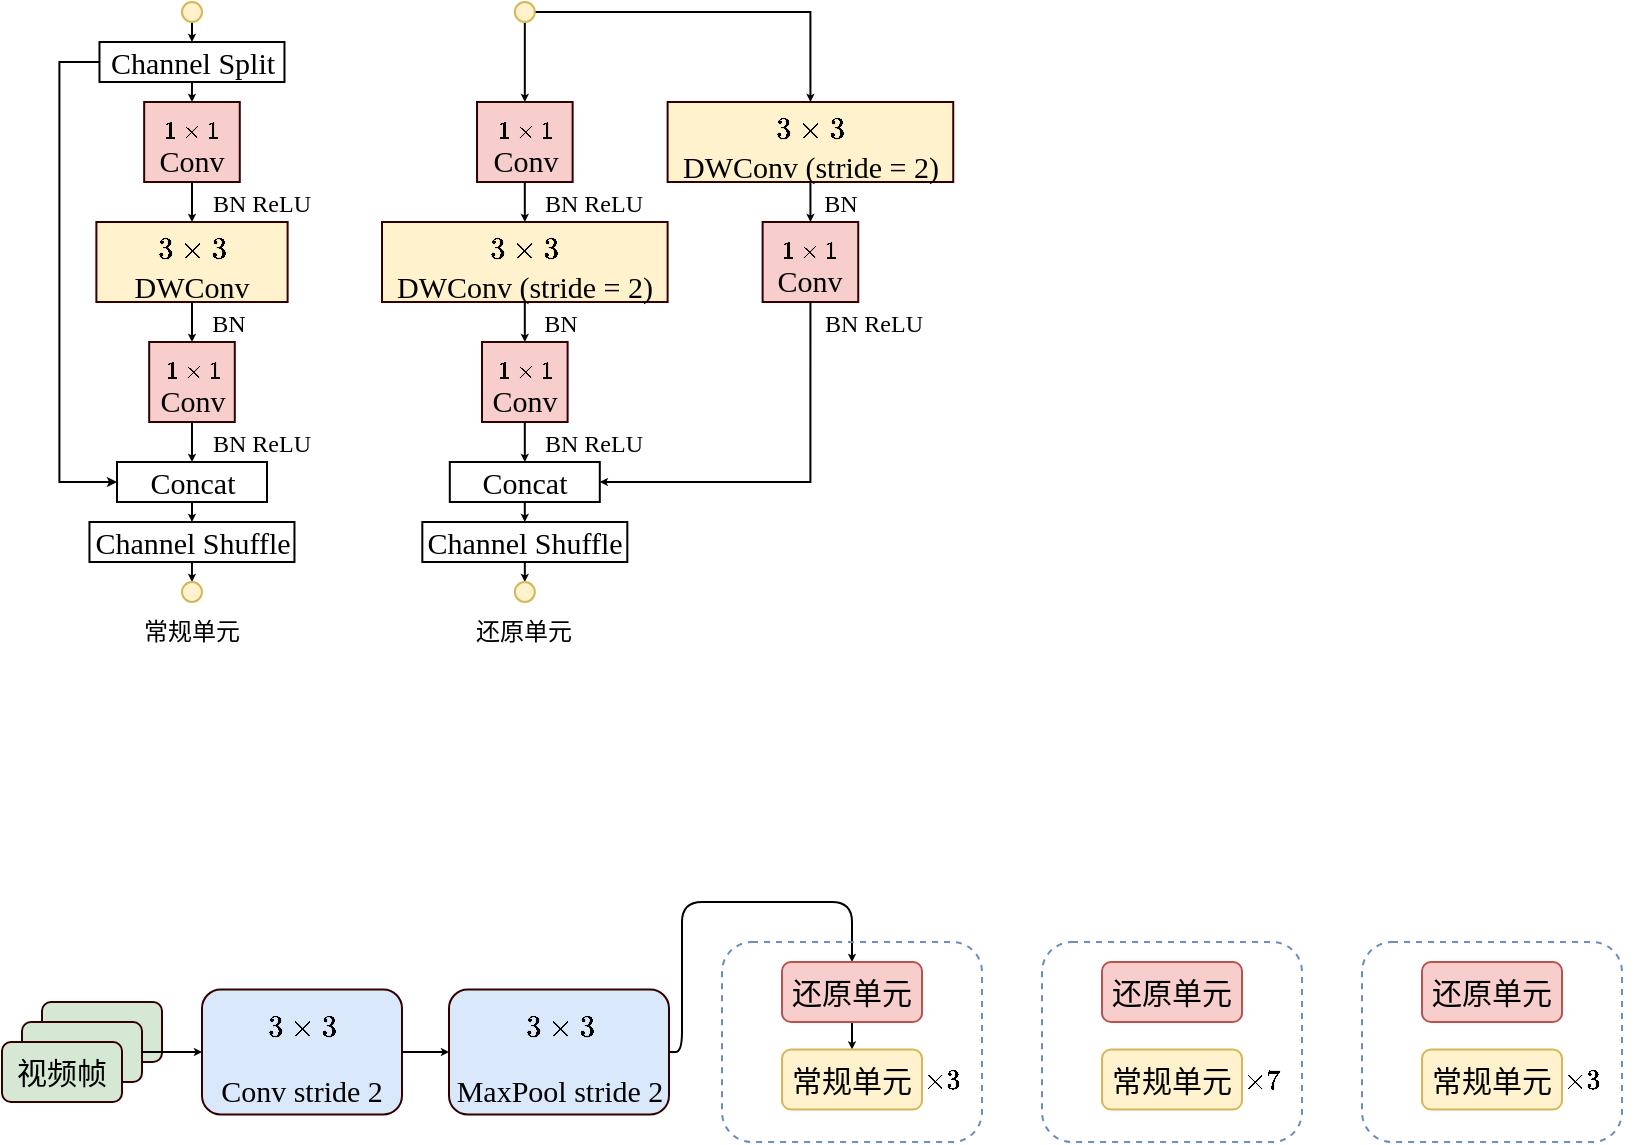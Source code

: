 <mxfile version="24.0.5" type="github">
  <diagram name="第 1 页" id="c18BtxupdOjtGE5lwTED">
    <mxGraphModel dx="683" dy="376" grid="1" gridSize="10" guides="1" tooltips="1" connect="1" arrows="1" fold="1" page="1" pageScale="1" pageWidth="827" pageHeight="1169" math="1" shadow="0">
      <root>
        <mxCell id="0" />
        <mxCell id="1" parent="0" />
        <mxCell id="OIU73lLJAFTmNbv0Lwg5-47" value="" style="group" vertex="1" connectable="0" parent="1">
          <mxGeometry x="123.73" y="90" width="431.89" height="330" as="geometry" />
        </mxCell>
        <mxCell id="OIU73lLJAFTmNbv0Lwg5-22" value="&lt;font face=&quot;宋体&quot;&gt;常规单元&lt;/font&gt;" style="text;html=1;align=center;verticalAlign=middle;whiteSpace=wrap;rounded=0;" vertex="1" parent="OIU73lLJAFTmNbv0Lwg5-47">
          <mxGeometry x="21.25" y="300" width="60" height="30" as="geometry" />
        </mxCell>
        <mxCell id="OIU73lLJAFTmNbv0Lwg5-7" style="edgeStyle=orthogonalEdgeStyle;rounded=0;orthogonalLoop=1;jettySize=auto;html=1;exitX=0.5;exitY=1;exitDx=0;exitDy=0;entryX=0.5;entryY=0;entryDx=0;entryDy=0;endSize=1;startSize=1;" edge="1" parent="OIU73lLJAFTmNbv0Lwg5-47" source="OIU73lLJAFTmNbv0Lwg5-1" target="OIU73lLJAFTmNbv0Lwg5-2">
          <mxGeometry relative="1" as="geometry" />
        </mxCell>
        <mxCell id="OIU73lLJAFTmNbv0Lwg5-1" value="" style="ellipse;whiteSpace=wrap;html=1;aspect=fixed;fillColor=#fff2cc;strokeColor=#d6b656;container=0;" vertex="1" parent="OIU73lLJAFTmNbv0Lwg5-47">
          <mxGeometry x="46.27" width="10" height="10" as="geometry" />
        </mxCell>
        <mxCell id="OIU73lLJAFTmNbv0Lwg5-8" style="edgeStyle=orthogonalEdgeStyle;rounded=0;orthogonalLoop=1;jettySize=auto;html=1;exitX=0.5;exitY=1;exitDx=0;exitDy=0;entryX=0.5;entryY=0;entryDx=0;entryDy=0;endSize=1;startSize=1;" edge="1" parent="OIU73lLJAFTmNbv0Lwg5-47" source="OIU73lLJAFTmNbv0Lwg5-2" target="OIU73lLJAFTmNbv0Lwg5-4">
          <mxGeometry relative="1" as="geometry" />
        </mxCell>
        <mxCell id="OIU73lLJAFTmNbv0Lwg5-17" style="edgeStyle=orthogonalEdgeStyle;rounded=0;orthogonalLoop=1;jettySize=auto;html=1;exitX=0;exitY=0.5;exitDx=0;exitDy=0;entryX=0;entryY=0.5;entryDx=0;entryDy=0;endSize=2;" edge="1" parent="OIU73lLJAFTmNbv0Lwg5-47" source="OIU73lLJAFTmNbv0Lwg5-2" target="OIU73lLJAFTmNbv0Lwg5-11">
          <mxGeometry relative="1" as="geometry" />
        </mxCell>
        <mxCell id="OIU73lLJAFTmNbv0Lwg5-2" value="&lt;p&gt;&lt;font face=&quot;Times New Roman&quot; style=&quot;font-size: 15px;&quot;&gt;Channel Split&lt;/font&gt;&lt;/p&gt;" style="rounded=0;whiteSpace=wrap;html=1;container=0;" vertex="1" parent="OIU73lLJAFTmNbv0Lwg5-47">
          <mxGeometry x="5.01" y="20" width="92.5" height="20" as="geometry" />
        </mxCell>
        <mxCell id="OIU73lLJAFTmNbv0Lwg5-9" style="edgeStyle=orthogonalEdgeStyle;rounded=0;orthogonalLoop=1;jettySize=auto;html=1;exitX=0.5;exitY=1;exitDx=0;exitDy=0;entryX=0.5;entryY=0;entryDx=0;entryDy=0;endSize=1;" edge="1" parent="OIU73lLJAFTmNbv0Lwg5-47" source="OIU73lLJAFTmNbv0Lwg5-4" target="OIU73lLJAFTmNbv0Lwg5-5">
          <mxGeometry relative="1" as="geometry" />
        </mxCell>
        <mxCell id="OIU73lLJAFTmNbv0Lwg5-4" value="&lt;p style=&quot;line-height: 0%;&quot;&gt;&lt;font face=&quot;Times New Roman&quot;&gt;$$1\times1$$ &lt;span style=&quot;font-size: 15px;&quot;&gt;Conv&lt;/span&gt;&lt;/font&gt;&lt;/p&gt;" style="rounded=0;whiteSpace=wrap;html=1;fillColor=#f8cecc;strokeColor=#330000;align=center;container=0;" vertex="1" parent="OIU73lLJAFTmNbv0Lwg5-47">
          <mxGeometry x="27.35" y="50" width="47.81" height="40" as="geometry" />
        </mxCell>
        <mxCell id="OIU73lLJAFTmNbv0Lwg5-10" style="edgeStyle=orthogonalEdgeStyle;rounded=0;orthogonalLoop=1;jettySize=auto;html=1;exitX=0.5;exitY=1;exitDx=0;exitDy=0;entryX=0.5;entryY=0;entryDx=0;entryDy=0;startSize=1;endSize=1;" edge="1" parent="OIU73lLJAFTmNbv0Lwg5-47" source="OIU73lLJAFTmNbv0Lwg5-5" target="OIU73lLJAFTmNbv0Lwg5-6">
          <mxGeometry relative="1" as="geometry" />
        </mxCell>
        <mxCell id="OIU73lLJAFTmNbv0Lwg5-5" value="&lt;p style=&quot;line-height: 0%; font-size: 15px;&quot;&gt;&lt;font face=&quot;Times New Roman&quot;&gt;$$3\times3$$ DWConv&lt;/font&gt;&lt;/p&gt;" style="rounded=0;whiteSpace=wrap;html=1;fillColor=#fff2cc;strokeColor=#330000;align=center;spacing=2;container=0;verticalAlign=middle;" vertex="1" parent="OIU73lLJAFTmNbv0Lwg5-47">
          <mxGeometry x="3.46" y="110" width="95.62" height="40" as="geometry" />
        </mxCell>
        <mxCell id="OIU73lLJAFTmNbv0Lwg5-12" style="edgeStyle=orthogonalEdgeStyle;rounded=0;orthogonalLoop=1;jettySize=auto;html=1;exitX=0.5;exitY=1;exitDx=0;exitDy=0;entryX=0.5;entryY=0;entryDx=0;entryDy=0;endSize=1;" edge="1" parent="OIU73lLJAFTmNbv0Lwg5-47" source="OIU73lLJAFTmNbv0Lwg5-6" target="OIU73lLJAFTmNbv0Lwg5-11">
          <mxGeometry relative="1" as="geometry" />
        </mxCell>
        <mxCell id="OIU73lLJAFTmNbv0Lwg5-6" value="&lt;p style=&quot;line-height: 0%;&quot;&gt;&lt;font face=&quot;Times New Roman&quot;&gt;$$1\times1$$ &lt;span style=&quot;font-size: 15px;&quot;&gt;Conv&lt;/span&gt;&lt;/font&gt;&lt;/p&gt;" style="rounded=0;whiteSpace=wrap;html=1;fillColor=#f8cecc;strokeColor=#330000;align=center;container=0;" vertex="1" parent="OIU73lLJAFTmNbv0Lwg5-47">
          <mxGeometry x="29.86" y="170" width="42.81" height="40" as="geometry" />
        </mxCell>
        <mxCell id="OIU73lLJAFTmNbv0Lwg5-14" style="edgeStyle=orthogonalEdgeStyle;rounded=0;orthogonalLoop=1;jettySize=auto;html=1;exitX=0.5;exitY=1;exitDx=0;exitDy=0;entryX=0.5;entryY=0;entryDx=0;entryDy=0;endSize=1;" edge="1" parent="OIU73lLJAFTmNbv0Lwg5-47" source="OIU73lLJAFTmNbv0Lwg5-11" target="OIU73lLJAFTmNbv0Lwg5-13">
          <mxGeometry relative="1" as="geometry" />
        </mxCell>
        <mxCell id="OIU73lLJAFTmNbv0Lwg5-11" value="&lt;p&gt;&lt;font face=&quot;Times New Roman&quot; style=&quot;font-size: 15px;&quot;&gt;Concat&lt;/font&gt;&lt;/p&gt;" style="rounded=0;whiteSpace=wrap;html=1;container=0;" vertex="1" parent="OIU73lLJAFTmNbv0Lwg5-47">
          <mxGeometry x="13.77" y="230" width="75" height="20" as="geometry" />
        </mxCell>
        <mxCell id="OIU73lLJAFTmNbv0Lwg5-16" style="edgeStyle=orthogonalEdgeStyle;rounded=0;orthogonalLoop=1;jettySize=auto;html=1;exitX=0.5;exitY=1;exitDx=0;exitDy=0;entryX=0.5;entryY=0;entryDx=0;entryDy=0;endSize=1;" edge="1" parent="OIU73lLJAFTmNbv0Lwg5-47" source="OIU73lLJAFTmNbv0Lwg5-13" target="OIU73lLJAFTmNbv0Lwg5-15">
          <mxGeometry relative="1" as="geometry" />
        </mxCell>
        <mxCell id="OIU73lLJAFTmNbv0Lwg5-13" value="&lt;p&gt;&lt;span style=&quot;font-size: 15px;&quot;&gt;&lt;font face=&quot;Times New Roman&quot;&gt;Channel Shuffle&lt;/font&gt;&lt;/span&gt;&lt;/p&gt;" style="rounded=0;whiteSpace=wrap;html=1;container=0;" vertex="1" parent="OIU73lLJAFTmNbv0Lwg5-47">
          <mxGeometry y="260" width="102.5" height="20" as="geometry" />
        </mxCell>
        <mxCell id="OIU73lLJAFTmNbv0Lwg5-15" value="" style="ellipse;whiteSpace=wrap;html=1;aspect=fixed;fillColor=#fff2cc;strokeColor=#d6b656;container=0;" vertex="1" parent="OIU73lLJAFTmNbv0Lwg5-47">
          <mxGeometry x="46.26" y="290" width="10" height="10" as="geometry" />
        </mxCell>
        <mxCell id="OIU73lLJAFTmNbv0Lwg5-18" value="&lt;p style=&quot;line-height: 100%;&quot;&gt;&lt;font face=&quot;Times New Roman&quot;&gt;BN ReLU&lt;/font&gt;&lt;/p&gt;" style="text;html=1;align=center;verticalAlign=middle;whiteSpace=wrap;rounded=0;container=0;" vertex="1" parent="OIU73lLJAFTmNbv0Lwg5-47">
          <mxGeometry x="56.26" y="90" width="60" height="20" as="geometry" />
        </mxCell>
        <mxCell id="OIU73lLJAFTmNbv0Lwg5-19" value="&lt;p style=&quot;line-height: 100%;&quot;&gt;&lt;font face=&quot;Times New Roman&quot;&gt;BN ReLU&lt;/font&gt;&lt;/p&gt;" style="text;html=1;align=center;verticalAlign=middle;whiteSpace=wrap;rounded=0;container=0;" vertex="1" parent="OIU73lLJAFTmNbv0Lwg5-47">
          <mxGeometry x="56.26" y="210" width="60" height="20" as="geometry" />
        </mxCell>
        <mxCell id="OIU73lLJAFTmNbv0Lwg5-20" value="&lt;p style=&quot;line-height: 100%;&quot;&gt;&lt;font face=&quot;Times New Roman&quot;&gt;BN&amp;nbsp;&lt;/font&gt;&lt;/p&gt;" style="text;html=1;align=center;verticalAlign=middle;whiteSpace=wrap;rounded=0;container=0;" vertex="1" parent="OIU73lLJAFTmNbv0Lwg5-47">
          <mxGeometry x="56.26" y="150" width="30.01" height="20" as="geometry" />
        </mxCell>
        <mxCell id="OIU73lLJAFTmNbv0Lwg5-31" style="edgeStyle=orthogonalEdgeStyle;rounded=0;orthogonalLoop=1;jettySize=auto;html=1;exitX=0.5;exitY=1;exitDx=0;exitDy=0;entryX=0.5;entryY=0;entryDx=0;entryDy=0;endSize=1;" edge="1" parent="OIU73lLJAFTmNbv0Lwg5-47" source="OIU73lLJAFTmNbv0Lwg5-23" target="OIU73lLJAFTmNbv0Lwg5-24">
          <mxGeometry relative="1" as="geometry" />
        </mxCell>
        <mxCell id="OIU73lLJAFTmNbv0Lwg5-42" style="edgeStyle=orthogonalEdgeStyle;rounded=0;orthogonalLoop=1;jettySize=auto;html=1;exitX=1;exitY=0.5;exitDx=0;exitDy=0;entryX=0.5;entryY=0;entryDx=0;entryDy=0;endSize=1;" edge="1" parent="OIU73lLJAFTmNbv0Lwg5-47" source="OIU73lLJAFTmNbv0Lwg5-23" target="OIU73lLJAFTmNbv0Lwg5-40">
          <mxGeometry relative="1" as="geometry" />
        </mxCell>
        <mxCell id="OIU73lLJAFTmNbv0Lwg5-23" value="" style="ellipse;whiteSpace=wrap;html=1;aspect=fixed;fillColor=#fff2cc;strokeColor=#d6b656;container=0;" vertex="1" parent="OIU73lLJAFTmNbv0Lwg5-47">
          <mxGeometry x="212.68" width="10" height="10" as="geometry" />
        </mxCell>
        <mxCell id="OIU73lLJAFTmNbv0Lwg5-32" style="edgeStyle=orthogonalEdgeStyle;rounded=0;orthogonalLoop=1;jettySize=auto;html=1;exitX=0.5;exitY=1;exitDx=0;exitDy=0;entryX=0.5;entryY=0;entryDx=0;entryDy=0;endSize=1;" edge="1" parent="OIU73lLJAFTmNbv0Lwg5-47" source="OIU73lLJAFTmNbv0Lwg5-24" target="OIU73lLJAFTmNbv0Lwg5-25">
          <mxGeometry relative="1" as="geometry" />
        </mxCell>
        <mxCell id="OIU73lLJAFTmNbv0Lwg5-24" value="&lt;p style=&quot;line-height: 0%;&quot;&gt;&lt;font face=&quot;Times New Roman&quot;&gt;$$1\times1$$ &lt;span style=&quot;font-size: 15px;&quot;&gt;Conv&lt;/span&gt;&lt;/font&gt;&lt;/p&gt;" style="rounded=0;whiteSpace=wrap;html=1;fillColor=#f8cecc;strokeColor=#330000;align=center;container=0;" vertex="1" parent="OIU73lLJAFTmNbv0Lwg5-47">
          <mxGeometry x="193.78" y="50" width="47.81" height="40" as="geometry" />
        </mxCell>
        <mxCell id="OIU73lLJAFTmNbv0Lwg5-35" style="edgeStyle=orthogonalEdgeStyle;rounded=0;orthogonalLoop=1;jettySize=auto;html=1;exitX=0.5;exitY=1;exitDx=0;exitDy=0;entryX=0.5;entryY=0;entryDx=0;entryDy=0;endSize=1;" edge="1" parent="OIU73lLJAFTmNbv0Lwg5-47" source="OIU73lLJAFTmNbv0Lwg5-25" target="OIU73lLJAFTmNbv0Lwg5-26">
          <mxGeometry relative="1" as="geometry" />
        </mxCell>
        <mxCell id="OIU73lLJAFTmNbv0Lwg5-25" value="&lt;p style=&quot;line-height: 0%; font-size: 15px;&quot;&gt;&lt;font face=&quot;Times New Roman&quot;&gt;$$3\times3$$ DWConv (stride = 2)&lt;/font&gt;&lt;/p&gt;" style="rounded=0;whiteSpace=wrap;html=1;fillColor=#fff2cc;strokeColor=#330000;align=center;spacing=2;container=0;" vertex="1" parent="OIU73lLJAFTmNbv0Lwg5-47">
          <mxGeometry x="146.27" y="110" width="142.81" height="40" as="geometry" />
        </mxCell>
        <mxCell id="OIU73lLJAFTmNbv0Lwg5-36" style="edgeStyle=orthogonalEdgeStyle;rounded=0;orthogonalLoop=1;jettySize=auto;html=1;exitX=0.5;exitY=1;exitDx=0;exitDy=0;entryX=0.5;entryY=0;entryDx=0;entryDy=0;endSize=1;" edge="1" parent="OIU73lLJAFTmNbv0Lwg5-47" source="OIU73lLJAFTmNbv0Lwg5-26" target="OIU73lLJAFTmNbv0Lwg5-27">
          <mxGeometry relative="1" as="geometry" />
        </mxCell>
        <mxCell id="OIU73lLJAFTmNbv0Lwg5-26" value="&lt;p style=&quot;line-height: 0%;&quot;&gt;&lt;font face=&quot;Times New Roman&quot;&gt;$$1\times1$$ &lt;span style=&quot;font-size: 15px;&quot;&gt;Conv&lt;/span&gt;&lt;/font&gt;&lt;/p&gt;" style="rounded=0;whiteSpace=wrap;html=1;fillColor=#f8cecc;strokeColor=#330000;align=center;container=0;" vertex="1" parent="OIU73lLJAFTmNbv0Lwg5-47">
          <mxGeometry x="196.27" y="170" width="42.81" height="40" as="geometry" />
        </mxCell>
        <mxCell id="OIU73lLJAFTmNbv0Lwg5-38" style="edgeStyle=orthogonalEdgeStyle;rounded=0;orthogonalLoop=1;jettySize=auto;html=1;exitX=0.5;exitY=1;exitDx=0;exitDy=0;entryX=0.5;entryY=0;entryDx=0;entryDy=0;endSize=1;" edge="1" parent="OIU73lLJAFTmNbv0Lwg5-47" source="OIU73lLJAFTmNbv0Lwg5-27" target="OIU73lLJAFTmNbv0Lwg5-28">
          <mxGeometry relative="1" as="geometry" />
        </mxCell>
        <mxCell id="OIU73lLJAFTmNbv0Lwg5-27" value="&lt;p&gt;&lt;font face=&quot;Times New Roman&quot; style=&quot;font-size: 15px;&quot;&gt;Concat&lt;/font&gt;&lt;/p&gt;" style="rounded=0;whiteSpace=wrap;html=1;container=0;" vertex="1" parent="OIU73lLJAFTmNbv0Lwg5-47">
          <mxGeometry x="180.17" y="230" width="75" height="20" as="geometry" />
        </mxCell>
        <mxCell id="OIU73lLJAFTmNbv0Lwg5-39" style="edgeStyle=orthogonalEdgeStyle;rounded=0;orthogonalLoop=1;jettySize=auto;html=1;exitX=0.5;exitY=1;exitDx=0;exitDy=0;entryX=0.5;entryY=0;entryDx=0;entryDy=0;endSize=1;" edge="1" parent="OIU73lLJAFTmNbv0Lwg5-47" source="OIU73lLJAFTmNbv0Lwg5-28" target="OIU73lLJAFTmNbv0Lwg5-29">
          <mxGeometry relative="1" as="geometry" />
        </mxCell>
        <mxCell id="OIU73lLJAFTmNbv0Lwg5-28" value="&lt;p&gt;&lt;span style=&quot;font-size: 15px;&quot;&gt;&lt;font face=&quot;Times New Roman&quot;&gt;Channel Shuffle&lt;/font&gt;&lt;/span&gt;&lt;/p&gt;" style="rounded=0;whiteSpace=wrap;html=1;container=0;" vertex="1" parent="OIU73lLJAFTmNbv0Lwg5-47">
          <mxGeometry x="166.43" y="260" width="102.5" height="20" as="geometry" />
        </mxCell>
        <mxCell id="OIU73lLJAFTmNbv0Lwg5-29" value="" style="ellipse;whiteSpace=wrap;html=1;aspect=fixed;fillColor=#fff2cc;strokeColor=#d6b656;container=0;" vertex="1" parent="OIU73lLJAFTmNbv0Lwg5-47">
          <mxGeometry x="212.68" y="290" width="10" height="10" as="geometry" />
        </mxCell>
        <mxCell id="OIU73lLJAFTmNbv0Lwg5-30" value="&lt;font face=&quot;宋体&quot;&gt;还原单元&lt;/font&gt;" style="text;html=1;align=center;verticalAlign=middle;whiteSpace=wrap;rounded=0;" vertex="1" parent="OIU73lLJAFTmNbv0Lwg5-47">
          <mxGeometry x="187.68" y="300" width="60" height="30" as="geometry" />
        </mxCell>
        <mxCell id="OIU73lLJAFTmNbv0Lwg5-33" value="&lt;p style=&quot;line-height: 100%;&quot;&gt;&lt;font face=&quot;Times New Roman&quot;&gt;BN ReLU&lt;/font&gt;&lt;/p&gt;" style="text;html=1;align=center;verticalAlign=middle;whiteSpace=wrap;rounded=0;container=0;" vertex="1" parent="OIU73lLJAFTmNbv0Lwg5-47">
          <mxGeometry x="222.68" y="90" width="60" height="20" as="geometry" />
        </mxCell>
        <mxCell id="OIU73lLJAFTmNbv0Lwg5-34" value="&lt;p style=&quot;line-height: 100%;&quot;&gt;&lt;font face=&quot;Times New Roman&quot;&gt;BN&amp;nbsp;&lt;/font&gt;&lt;/p&gt;" style="text;html=1;align=center;verticalAlign=middle;whiteSpace=wrap;rounded=0;container=0;" vertex="1" parent="OIU73lLJAFTmNbv0Lwg5-47">
          <mxGeometry x="222.68" y="150" width="30.01" height="20" as="geometry" />
        </mxCell>
        <mxCell id="OIU73lLJAFTmNbv0Lwg5-37" value="&lt;p style=&quot;line-height: 100%;&quot;&gt;&lt;font face=&quot;Times New Roman&quot;&gt;BN ReLU&lt;/font&gt;&lt;/p&gt;" style="text;html=1;align=center;verticalAlign=middle;whiteSpace=wrap;rounded=0;container=0;" vertex="1" parent="OIU73lLJAFTmNbv0Lwg5-47">
          <mxGeometry x="222.68" y="210" width="60" height="20" as="geometry" />
        </mxCell>
        <mxCell id="OIU73lLJAFTmNbv0Lwg5-43" style="edgeStyle=orthogonalEdgeStyle;rounded=0;orthogonalLoop=1;jettySize=auto;html=1;exitX=0.5;exitY=1;exitDx=0;exitDy=0;entryX=0.5;entryY=0;entryDx=0;entryDy=0;endSize=1;" edge="1" parent="OIU73lLJAFTmNbv0Lwg5-47" source="OIU73lLJAFTmNbv0Lwg5-40" target="OIU73lLJAFTmNbv0Lwg5-41">
          <mxGeometry relative="1" as="geometry" />
        </mxCell>
        <mxCell id="OIU73lLJAFTmNbv0Lwg5-40" value="&lt;p style=&quot;line-height: 0%; font-size: 15px;&quot;&gt;&lt;font face=&quot;Times New Roman&quot;&gt;$$3\times3$$ DWConv (stride = 2)&lt;/font&gt;&lt;/p&gt;" style="rounded=0;whiteSpace=wrap;html=1;fillColor=#fff2cc;strokeColor=#330000;align=center;spacing=2;container=0;" vertex="1" parent="OIU73lLJAFTmNbv0Lwg5-47">
          <mxGeometry x="289.08" y="50" width="142.81" height="40" as="geometry" />
        </mxCell>
        <mxCell id="OIU73lLJAFTmNbv0Lwg5-45" style="edgeStyle=orthogonalEdgeStyle;rounded=0;orthogonalLoop=1;jettySize=auto;html=1;exitX=0.5;exitY=1;exitDx=0;exitDy=0;entryX=1;entryY=0.5;entryDx=0;entryDy=0;endSize=1;" edge="1" parent="OIU73lLJAFTmNbv0Lwg5-47" source="OIU73lLJAFTmNbv0Lwg5-41" target="OIU73lLJAFTmNbv0Lwg5-27">
          <mxGeometry relative="1" as="geometry" />
        </mxCell>
        <mxCell id="OIU73lLJAFTmNbv0Lwg5-41" value="&lt;p style=&quot;line-height: 0%;&quot;&gt;&lt;font face=&quot;Times New Roman&quot;&gt;$$1\times1$$ &lt;span style=&quot;font-size: 15px;&quot;&gt;Conv&lt;/span&gt;&lt;/font&gt;&lt;/p&gt;" style="rounded=0;whiteSpace=wrap;html=1;fillColor=#f8cecc;strokeColor=#330000;align=center;container=0;" vertex="1" parent="OIU73lLJAFTmNbv0Lwg5-47">
          <mxGeometry x="336.58" y="110" width="47.81" height="40" as="geometry" />
        </mxCell>
        <mxCell id="OIU73lLJAFTmNbv0Lwg5-44" value="&lt;p style=&quot;line-height: 100%;&quot;&gt;&lt;font face=&quot;Times New Roman&quot;&gt;BN&amp;nbsp;&lt;/font&gt;&lt;/p&gt;" style="text;html=1;align=center;verticalAlign=middle;whiteSpace=wrap;rounded=0;container=0;" vertex="1" parent="OIU73lLJAFTmNbv0Lwg5-47">
          <mxGeometry x="362.68" y="90" width="30.01" height="20" as="geometry" />
        </mxCell>
        <mxCell id="OIU73lLJAFTmNbv0Lwg5-46" value="&lt;p style=&quot;line-height: 100%;&quot;&gt;&lt;font face=&quot;Times New Roman&quot;&gt;BN ReLU&lt;/font&gt;&lt;/p&gt;" style="text;html=1;align=center;verticalAlign=middle;whiteSpace=wrap;rounded=0;container=0;" vertex="1" parent="OIU73lLJAFTmNbv0Lwg5-47">
          <mxGeometry x="362.68" y="150" width="60" height="20" as="geometry" />
        </mxCell>
        <mxCell id="OIU73lLJAFTmNbv0Lwg5-52" value="" style="group" vertex="1" connectable="0" parent="1">
          <mxGeometry x="80" y="590" width="80" height="50" as="geometry" />
        </mxCell>
        <mxCell id="OIU73lLJAFTmNbv0Lwg5-51" value="" style="rounded=1;whiteSpace=wrap;html=1;fillColor=#d5e8d4;strokeColor=#330000;" vertex="1" parent="OIU73lLJAFTmNbv0Lwg5-52">
          <mxGeometry x="20" width="60" height="30" as="geometry" />
        </mxCell>
        <mxCell id="OIU73lLJAFTmNbv0Lwg5-50" value="" style="rounded=1;whiteSpace=wrap;html=1;fillColor=#d5e8d4;strokeColor=#330000;" vertex="1" parent="OIU73lLJAFTmNbv0Lwg5-52">
          <mxGeometry x="10" y="10" width="60" height="30" as="geometry" />
        </mxCell>
        <mxCell id="OIU73lLJAFTmNbv0Lwg5-48" value="&lt;font face=&quot;宋体&quot; style=&quot;font-size: 15px;&quot;&gt;视频帧&lt;/font&gt;" style="rounded=1;whiteSpace=wrap;html=1;fillColor=#d5e8d4;strokeColor=#330000;" vertex="1" parent="OIU73lLJAFTmNbv0Lwg5-52">
          <mxGeometry y="20" width="60" height="30" as="geometry" />
        </mxCell>
        <mxCell id="OIU73lLJAFTmNbv0Lwg5-58" style="edgeStyle=orthogonalEdgeStyle;rounded=0;orthogonalLoop=1;jettySize=auto;html=1;exitX=1;exitY=0.5;exitDx=0;exitDy=0;entryX=0;entryY=0.5;entryDx=0;entryDy=0;endSize=1;" edge="1" parent="1" source="OIU73lLJAFTmNbv0Lwg5-53" target="OIU73lLJAFTmNbv0Lwg5-57">
          <mxGeometry relative="1" as="geometry" />
        </mxCell>
        <mxCell id="OIU73lLJAFTmNbv0Lwg5-53" value="&lt;font style=&quot;font-size: 15px;&quot; face=&quot;Times New Roman&quot;&gt;$$3\times3$$ Conv stride 2&lt;/font&gt;" style="rounded=1;whiteSpace=wrap;html=1;fillColor=#dae8fc;strokeColor=#330000;verticalAlign=bottom;" vertex="1" parent="1">
          <mxGeometry x="180" y="583.75" width="100" height="62.5" as="geometry" />
        </mxCell>
        <mxCell id="OIU73lLJAFTmNbv0Lwg5-56" style="edgeStyle=orthogonalEdgeStyle;rounded=0;orthogonalLoop=1;jettySize=auto;html=1;exitX=1;exitY=0.5;exitDx=0;exitDy=0;endSize=1;" edge="1" parent="1" source="OIU73lLJAFTmNbv0Lwg5-50" target="OIU73lLJAFTmNbv0Lwg5-53">
          <mxGeometry relative="1" as="geometry" />
        </mxCell>
        <mxCell id="OIU73lLJAFTmNbv0Lwg5-75" style="edgeStyle=orthogonalEdgeStyle;rounded=1;orthogonalLoop=1;jettySize=auto;html=1;exitX=1;exitY=0.5;exitDx=0;exitDy=0;entryX=0.5;entryY=0;entryDx=0;entryDy=0;endSize=1;curved=0;" edge="1" parent="1" source="OIU73lLJAFTmNbv0Lwg5-57" target="OIU73lLJAFTmNbv0Lwg5-60">
          <mxGeometry relative="1" as="geometry">
            <Array as="points">
              <mxPoint x="420" y="615" />
              <mxPoint x="420" y="540" />
              <mxPoint x="505" y="540" />
            </Array>
          </mxGeometry>
        </mxCell>
        <mxCell id="OIU73lLJAFTmNbv0Lwg5-57" value="&lt;font style=&quot;font-size: 15px;&quot; face=&quot;Times New Roman&quot;&gt;$$3\times3$$ MaxPool stride 2&lt;/font&gt;" style="rounded=1;whiteSpace=wrap;html=1;fillColor=#dae8fc;strokeColor=#330000;verticalAlign=bottom;" vertex="1" parent="1">
          <mxGeometry x="303.5" y="583.75" width="110" height="62.5" as="geometry" />
        </mxCell>
        <mxCell id="OIU73lLJAFTmNbv0Lwg5-63" value="" style="group" vertex="1" connectable="0" parent="1">
          <mxGeometry x="440" y="560" width="130" height="100" as="geometry" />
        </mxCell>
        <mxCell id="OIU73lLJAFTmNbv0Lwg5-59" value="" style="rounded=1;whiteSpace=wrap;html=1;fillColor=none;strokeColor=#6c8ebf;dashed=1;" vertex="1" parent="OIU73lLJAFTmNbv0Lwg5-63">
          <mxGeometry width="130" height="100" as="geometry" />
        </mxCell>
        <mxCell id="OIU73lLJAFTmNbv0Lwg5-76" style="edgeStyle=orthogonalEdgeStyle;rounded=0;orthogonalLoop=1;jettySize=auto;html=1;exitX=0.5;exitY=1;exitDx=0;exitDy=0;entryX=0.5;entryY=0;entryDx=0;entryDy=0;endSize=1;" edge="1" parent="OIU73lLJAFTmNbv0Lwg5-63" source="OIU73lLJAFTmNbv0Lwg5-60" target="OIU73lLJAFTmNbv0Lwg5-61">
          <mxGeometry relative="1" as="geometry" />
        </mxCell>
        <mxCell id="OIU73lLJAFTmNbv0Lwg5-60" value="&lt;font face=&quot;宋体&quot; style=&quot;font-size: 15px;&quot;&gt;还原单元&lt;/font&gt;" style="rounded=1;whiteSpace=wrap;html=1;fillColor=#f8cecc;strokeColor=#b85450;" vertex="1" parent="OIU73lLJAFTmNbv0Lwg5-63">
          <mxGeometry x="30" y="10" width="70" height="30" as="geometry" />
        </mxCell>
        <mxCell id="OIU73lLJAFTmNbv0Lwg5-61" value="&lt;font face=&quot;宋体&quot; style=&quot;font-size: 15px;&quot;&gt;常规单元&lt;/font&gt;" style="rounded=1;whiteSpace=wrap;html=1;fillColor=#fff2cc;strokeColor=#d6b656;" vertex="1" parent="OIU73lLJAFTmNbv0Lwg5-63">
          <mxGeometry x="30" y="53.75" width="70" height="30" as="geometry" />
        </mxCell>
        <mxCell id="OIU73lLJAFTmNbv0Lwg5-62" value="$$\times3$$" style="text;html=1;align=center;verticalAlign=middle;whiteSpace=wrap;rounded=0;" vertex="1" parent="OIU73lLJAFTmNbv0Lwg5-63">
          <mxGeometry x="100" y="58.75" width="20" height="20" as="geometry" />
        </mxCell>
        <mxCell id="OIU73lLJAFTmNbv0Lwg5-64" value="" style="group" vertex="1" connectable="0" parent="1">
          <mxGeometry x="600" y="560" width="130" height="100" as="geometry" />
        </mxCell>
        <mxCell id="OIU73lLJAFTmNbv0Lwg5-65" value="" style="rounded=1;whiteSpace=wrap;html=1;fillColor=none;strokeColor=#6c8ebf;dashed=1;" vertex="1" parent="OIU73lLJAFTmNbv0Lwg5-64">
          <mxGeometry width="130" height="100" as="geometry" />
        </mxCell>
        <mxCell id="OIU73lLJAFTmNbv0Lwg5-66" value="&lt;font face=&quot;宋体&quot; style=&quot;font-size: 15px;&quot;&gt;还原单元&lt;/font&gt;" style="rounded=1;whiteSpace=wrap;html=1;fillColor=#f8cecc;strokeColor=#b85450;" vertex="1" parent="OIU73lLJAFTmNbv0Lwg5-64">
          <mxGeometry x="30" y="10" width="70" height="30" as="geometry" />
        </mxCell>
        <mxCell id="OIU73lLJAFTmNbv0Lwg5-67" value="&lt;font face=&quot;宋体&quot; style=&quot;font-size: 15px;&quot;&gt;常规单元&lt;/font&gt;" style="rounded=1;whiteSpace=wrap;html=1;fillColor=#fff2cc;strokeColor=#d6b656;" vertex="1" parent="OIU73lLJAFTmNbv0Lwg5-64">
          <mxGeometry x="30" y="53.75" width="70" height="30" as="geometry" />
        </mxCell>
        <mxCell id="OIU73lLJAFTmNbv0Lwg5-68" value="$$\times7$$" style="text;html=1;align=center;verticalAlign=middle;whiteSpace=wrap;rounded=0;" vertex="1" parent="OIU73lLJAFTmNbv0Lwg5-64">
          <mxGeometry x="100" y="58.75" width="20" height="20" as="geometry" />
        </mxCell>
        <mxCell id="OIU73lLJAFTmNbv0Lwg5-69" value="" style="group" vertex="1" connectable="0" parent="1">
          <mxGeometry x="760" y="560" width="130" height="100" as="geometry" />
        </mxCell>
        <mxCell id="OIU73lLJAFTmNbv0Lwg5-70" value="" style="rounded=1;whiteSpace=wrap;html=1;fillColor=none;strokeColor=#6c8ebf;dashed=1;" vertex="1" parent="OIU73lLJAFTmNbv0Lwg5-69">
          <mxGeometry width="130" height="100" as="geometry" />
        </mxCell>
        <mxCell id="OIU73lLJAFTmNbv0Lwg5-71" value="&lt;font face=&quot;宋体&quot; style=&quot;font-size: 15px;&quot;&gt;还原单元&lt;/font&gt;" style="rounded=1;whiteSpace=wrap;html=1;fillColor=#f8cecc;strokeColor=#b85450;" vertex="1" parent="OIU73lLJAFTmNbv0Lwg5-69">
          <mxGeometry x="30" y="10" width="70" height="30" as="geometry" />
        </mxCell>
        <mxCell id="OIU73lLJAFTmNbv0Lwg5-72" value="&lt;font face=&quot;宋体&quot; style=&quot;font-size: 15px;&quot;&gt;常规单元&lt;/font&gt;" style="rounded=1;whiteSpace=wrap;html=1;fillColor=#fff2cc;strokeColor=#d6b656;" vertex="1" parent="OIU73lLJAFTmNbv0Lwg5-69">
          <mxGeometry x="30" y="53.75" width="70" height="30" as="geometry" />
        </mxCell>
        <mxCell id="OIU73lLJAFTmNbv0Lwg5-73" value="$$\times3$$" style="text;html=1;align=center;verticalAlign=middle;whiteSpace=wrap;rounded=0;" vertex="1" parent="OIU73lLJAFTmNbv0Lwg5-69">
          <mxGeometry x="100" y="58.75" width="20" height="20" as="geometry" />
        </mxCell>
      </root>
    </mxGraphModel>
  </diagram>
</mxfile>
